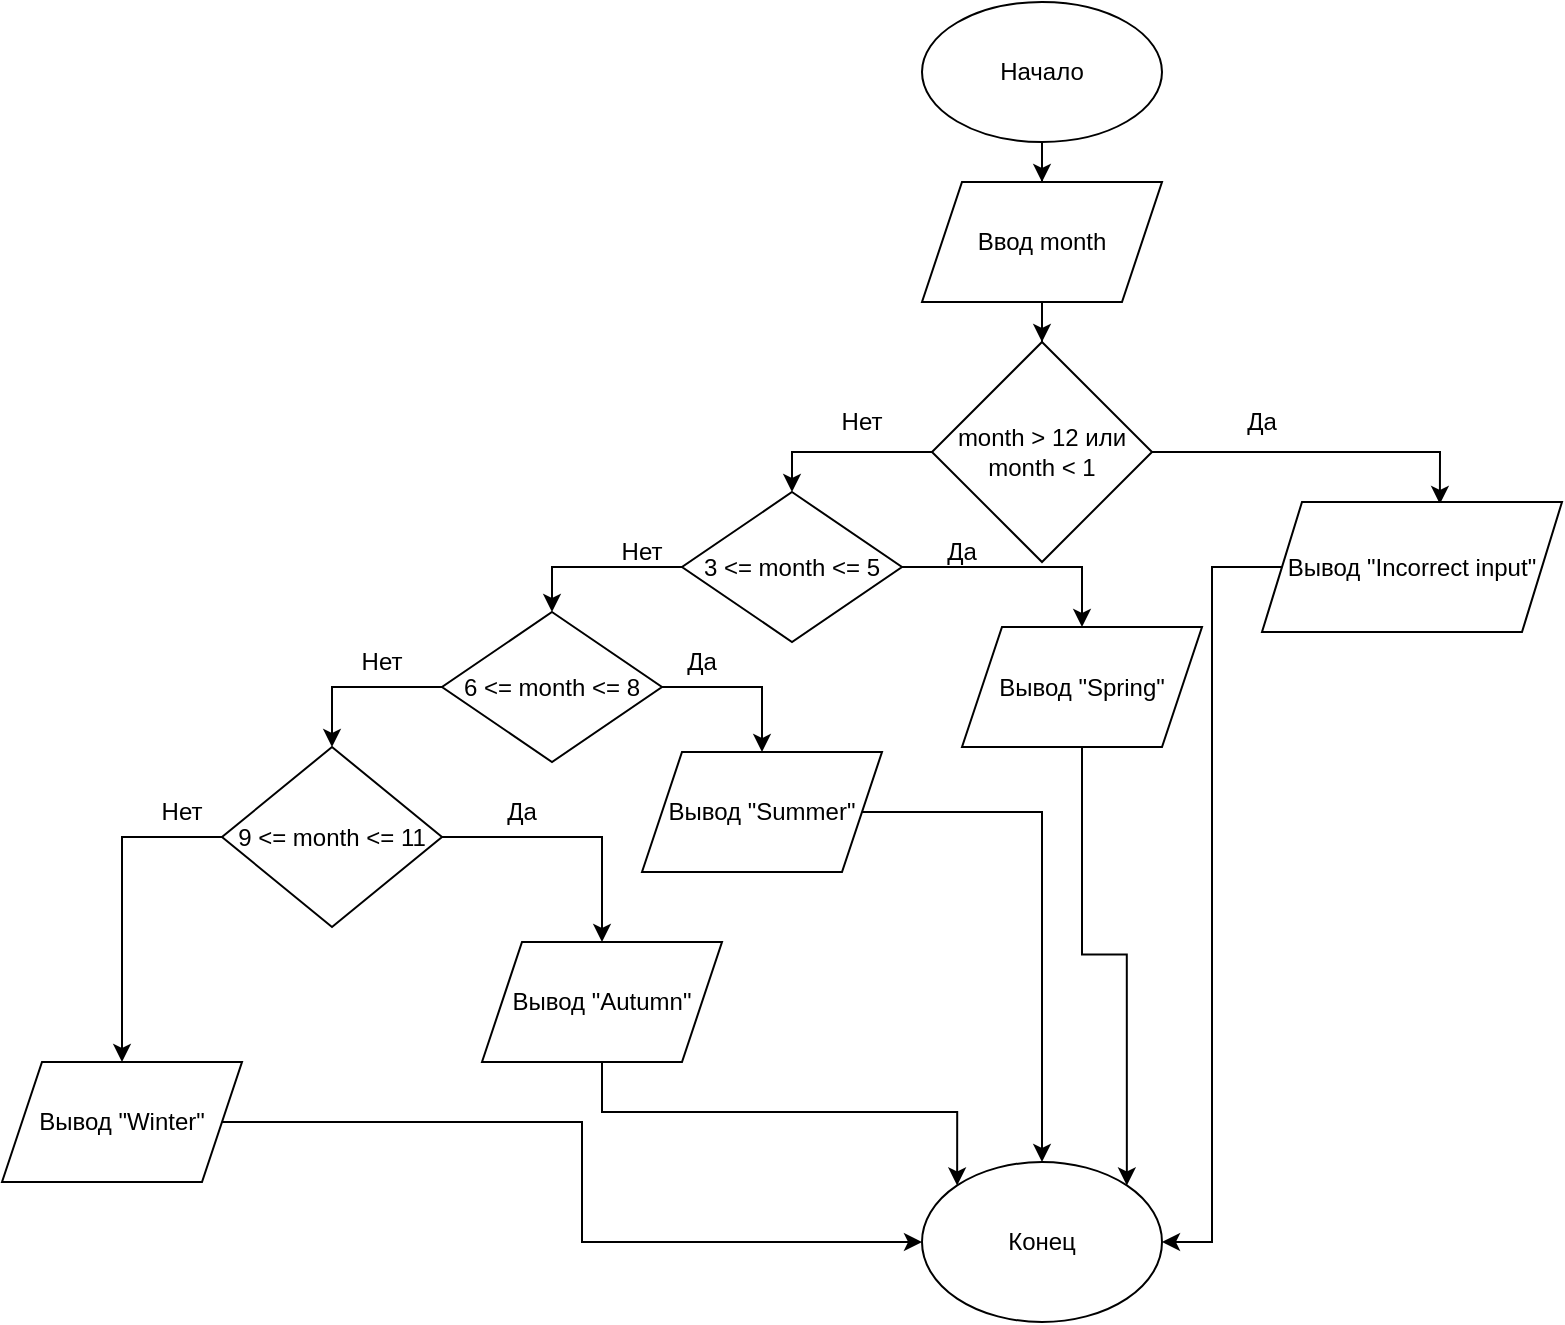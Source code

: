 <mxfile version="15.5.9" type="github"><diagram id="DmFoWZ7R8WTLdv9GuuuJ" name="Page-1"><mxGraphModel dx="942" dy="609" grid="1" gridSize="10" guides="1" tooltips="1" connect="1" arrows="1" fold="1" page="1" pageScale="1" pageWidth="827" pageHeight="1169" math="0" shadow="0"><root><mxCell id="0"/><mxCell id="1" parent="0"/><mxCell id="y_TbAfv83McZ2_gOB61b-3" style="edgeStyle=orthogonalEdgeStyle;rounded=0;orthogonalLoop=1;jettySize=auto;html=1;" edge="1" parent="1" source="y_TbAfv83McZ2_gOB61b-1" target="y_TbAfv83McZ2_gOB61b-2"><mxGeometry relative="1" as="geometry"/></mxCell><mxCell id="y_TbAfv83McZ2_gOB61b-1" value="Начало" style="ellipse;whiteSpace=wrap;html=1;" vertex="1" parent="1"><mxGeometry x="460" y="140" width="120" height="70" as="geometry"/></mxCell><mxCell id="y_TbAfv83McZ2_gOB61b-8" value="" style="edgeStyle=orthogonalEdgeStyle;rounded=0;orthogonalLoop=1;jettySize=auto;html=1;" edge="1" parent="1" source="y_TbAfv83McZ2_gOB61b-2" target="y_TbAfv83McZ2_gOB61b-7"><mxGeometry relative="1" as="geometry"/></mxCell><mxCell id="y_TbAfv83McZ2_gOB61b-2" value="Ввод month" style="shape=parallelogram;perimeter=parallelogramPerimeter;whiteSpace=wrap;html=1;fixedSize=1;" vertex="1" parent="1"><mxGeometry x="460" y="230" width="120" height="60" as="geometry"/></mxCell><mxCell id="y_TbAfv83McZ2_gOB61b-26" style="edgeStyle=orthogonalEdgeStyle;rounded=0;orthogonalLoop=1;jettySize=auto;html=1;exitX=1;exitY=0.5;exitDx=0;exitDy=0;entryX=0.5;entryY=0;entryDx=0;entryDy=0;" edge="1" parent="1" source="y_TbAfv83McZ2_gOB61b-4" target="y_TbAfv83McZ2_gOB61b-25"><mxGeometry relative="1" as="geometry"/></mxCell><mxCell id="y_TbAfv83McZ2_gOB61b-33" style="edgeStyle=orthogonalEdgeStyle;rounded=0;orthogonalLoop=1;jettySize=auto;html=1;exitX=0;exitY=0.5;exitDx=0;exitDy=0;entryX=0.5;entryY=0;entryDx=0;entryDy=0;" edge="1" parent="1" source="y_TbAfv83McZ2_gOB61b-4" target="y_TbAfv83McZ2_gOB61b-5"><mxGeometry relative="1" as="geometry"/></mxCell><mxCell id="y_TbAfv83McZ2_gOB61b-4" value="6 &amp;lt;= month &amp;lt;= 8" style="rhombus;whiteSpace=wrap;html=1;" vertex="1" parent="1"><mxGeometry x="220" y="445" width="110" height="75" as="geometry"/></mxCell><mxCell id="y_TbAfv83McZ2_gOB61b-30" style="edgeStyle=orthogonalEdgeStyle;rounded=0;orthogonalLoop=1;jettySize=auto;html=1;exitX=1;exitY=0.5;exitDx=0;exitDy=0;entryX=0.5;entryY=0;entryDx=0;entryDy=0;" edge="1" parent="1" source="y_TbAfv83McZ2_gOB61b-5" target="y_TbAfv83McZ2_gOB61b-28"><mxGeometry relative="1" as="geometry"/></mxCell><mxCell id="y_TbAfv83McZ2_gOB61b-32" style="edgeStyle=orthogonalEdgeStyle;rounded=0;orthogonalLoop=1;jettySize=auto;html=1;exitX=0;exitY=0.5;exitDx=0;exitDy=0;entryX=0.5;entryY=0;entryDx=0;entryDy=0;" edge="1" parent="1" source="y_TbAfv83McZ2_gOB61b-5" target="y_TbAfv83McZ2_gOB61b-29"><mxGeometry relative="1" as="geometry"/></mxCell><mxCell id="y_TbAfv83McZ2_gOB61b-5" value="9 &amp;lt;= month &amp;lt;= 11" style="rhombus;whiteSpace=wrap;html=1;" vertex="1" parent="1"><mxGeometry x="110" y="512.5" width="110" height="90" as="geometry"/></mxCell><mxCell id="y_TbAfv83McZ2_gOB61b-18" style="edgeStyle=orthogonalEdgeStyle;rounded=0;orthogonalLoop=1;jettySize=auto;html=1;exitX=1;exitY=0.5;exitDx=0;exitDy=0;entryX=0.5;entryY=0;entryDx=0;entryDy=0;" edge="1" parent="1" source="y_TbAfv83McZ2_gOB61b-6" target="y_TbAfv83McZ2_gOB61b-17"><mxGeometry relative="1" as="geometry"/></mxCell><mxCell id="y_TbAfv83McZ2_gOB61b-27" style="edgeStyle=orthogonalEdgeStyle;rounded=0;orthogonalLoop=1;jettySize=auto;html=1;entryX=0.5;entryY=0;entryDx=0;entryDy=0;" edge="1" parent="1" source="y_TbAfv83McZ2_gOB61b-6" target="y_TbAfv83McZ2_gOB61b-4"><mxGeometry relative="1" as="geometry"/></mxCell><mxCell id="y_TbAfv83McZ2_gOB61b-6" value="3 &amp;lt;= month &amp;lt;= 5" style="rhombus;whiteSpace=wrap;html=1;" vertex="1" parent="1"><mxGeometry x="340" y="385" width="110" height="75" as="geometry"/></mxCell><mxCell id="y_TbAfv83McZ2_gOB61b-14" style="edgeStyle=orthogonalEdgeStyle;rounded=0;orthogonalLoop=1;jettySize=auto;html=1;exitX=0;exitY=0.5;exitDx=0;exitDy=0;entryX=0.5;entryY=0;entryDx=0;entryDy=0;" edge="1" parent="1" source="y_TbAfv83McZ2_gOB61b-7" target="y_TbAfv83McZ2_gOB61b-6"><mxGeometry relative="1" as="geometry"/></mxCell><mxCell id="y_TbAfv83McZ2_gOB61b-16" style="edgeStyle=orthogonalEdgeStyle;rounded=0;orthogonalLoop=1;jettySize=auto;html=1;entryX=0.593;entryY=0.015;entryDx=0;entryDy=0;entryPerimeter=0;" edge="1" parent="1" source="y_TbAfv83McZ2_gOB61b-7" target="y_TbAfv83McZ2_gOB61b-9"><mxGeometry relative="1" as="geometry"/></mxCell><mxCell id="y_TbAfv83McZ2_gOB61b-7" value="month &amp;gt; 12 или month &amp;lt; 1" style="rhombus;whiteSpace=wrap;html=1;" vertex="1" parent="1"><mxGeometry x="465" y="310" width="110" height="110" as="geometry"/></mxCell><mxCell id="y_TbAfv83McZ2_gOB61b-44" style="edgeStyle=orthogonalEdgeStyle;rounded=0;orthogonalLoop=1;jettySize=auto;html=1;entryX=1;entryY=0.5;entryDx=0;entryDy=0;" edge="1" parent="1" source="y_TbAfv83McZ2_gOB61b-9" target="y_TbAfv83McZ2_gOB61b-37"><mxGeometry relative="1" as="geometry"/></mxCell><mxCell id="y_TbAfv83McZ2_gOB61b-9" value="Вывод &quot;Incorrect input&quot;" style="shape=parallelogram;perimeter=parallelogramPerimeter;whiteSpace=wrap;html=1;fixedSize=1;" vertex="1" parent="1"><mxGeometry x="630" y="390" width="150" height="65" as="geometry"/></mxCell><mxCell id="y_TbAfv83McZ2_gOB61b-11" value="Да" style="text;html=1;strokeColor=none;fillColor=none;align=center;verticalAlign=middle;whiteSpace=wrap;rounded=0;" vertex="1" parent="1"><mxGeometry x="600" y="335" width="60" height="30" as="geometry"/></mxCell><mxCell id="y_TbAfv83McZ2_gOB61b-13" value="Нет" style="text;html=1;strokeColor=none;fillColor=none;align=center;verticalAlign=middle;whiteSpace=wrap;rounded=0;" vertex="1" parent="1"><mxGeometry x="400" y="335" width="60" height="30" as="geometry"/></mxCell><mxCell id="y_TbAfv83McZ2_gOB61b-43" style="edgeStyle=orthogonalEdgeStyle;rounded=0;orthogonalLoop=1;jettySize=auto;html=1;entryX=1;entryY=0;entryDx=0;entryDy=0;" edge="1" parent="1" source="y_TbAfv83McZ2_gOB61b-17" target="y_TbAfv83McZ2_gOB61b-37"><mxGeometry relative="1" as="geometry"/></mxCell><mxCell id="y_TbAfv83McZ2_gOB61b-17" value="Вывод &quot;Spring&quot;" style="shape=parallelogram;perimeter=parallelogramPerimeter;whiteSpace=wrap;html=1;fixedSize=1;" vertex="1" parent="1"><mxGeometry x="480" y="452.5" width="120" height="60" as="geometry"/></mxCell><mxCell id="y_TbAfv83McZ2_gOB61b-20" value="Да" style="text;html=1;strokeColor=none;fillColor=none;align=center;verticalAlign=middle;whiteSpace=wrap;rounded=0;" vertex="1" parent="1"><mxGeometry x="450" y="400" width="60" height="30" as="geometry"/></mxCell><mxCell id="y_TbAfv83McZ2_gOB61b-22" value="Нет" style="text;html=1;strokeColor=none;fillColor=none;align=center;verticalAlign=middle;whiteSpace=wrap;rounded=0;" vertex="1" parent="1"><mxGeometry x="290" y="400" width="60" height="30" as="geometry"/></mxCell><mxCell id="y_TbAfv83McZ2_gOB61b-24" value="Нет" style="text;html=1;strokeColor=none;fillColor=none;align=center;verticalAlign=middle;whiteSpace=wrap;rounded=0;" vertex="1" parent="1"><mxGeometry x="160" y="455" width="60" height="30" as="geometry"/></mxCell><mxCell id="y_TbAfv83McZ2_gOB61b-42" style="edgeStyle=orthogonalEdgeStyle;rounded=0;orthogonalLoop=1;jettySize=auto;html=1;entryX=0.5;entryY=0;entryDx=0;entryDy=0;" edge="1" parent="1" source="y_TbAfv83McZ2_gOB61b-25" target="y_TbAfv83McZ2_gOB61b-37"><mxGeometry relative="1" as="geometry"/></mxCell><mxCell id="y_TbAfv83McZ2_gOB61b-25" value="Вывод &quot;Summer&quot;" style="shape=parallelogram;perimeter=parallelogramPerimeter;whiteSpace=wrap;html=1;fixedSize=1;" vertex="1" parent="1"><mxGeometry x="320" y="515" width="120" height="60" as="geometry"/></mxCell><mxCell id="y_TbAfv83McZ2_gOB61b-41" style="edgeStyle=orthogonalEdgeStyle;rounded=0;orthogonalLoop=1;jettySize=auto;html=1;exitX=0.5;exitY=1;exitDx=0;exitDy=0;entryX=0;entryY=0;entryDx=0;entryDy=0;" edge="1" parent="1" source="y_TbAfv83McZ2_gOB61b-28" target="y_TbAfv83McZ2_gOB61b-37"><mxGeometry relative="1" as="geometry"/></mxCell><mxCell id="y_TbAfv83McZ2_gOB61b-28" value="Вывод &quot;Autumn&quot;" style="shape=parallelogram;perimeter=parallelogramPerimeter;whiteSpace=wrap;html=1;fixedSize=1;" vertex="1" parent="1"><mxGeometry x="240" y="610" width="120" height="60" as="geometry"/></mxCell><mxCell id="y_TbAfv83McZ2_gOB61b-40" style="edgeStyle=orthogonalEdgeStyle;rounded=0;orthogonalLoop=1;jettySize=auto;html=1;entryX=0;entryY=0.5;entryDx=0;entryDy=0;" edge="1" parent="1" source="y_TbAfv83McZ2_gOB61b-29" target="y_TbAfv83McZ2_gOB61b-37"><mxGeometry relative="1" as="geometry"/></mxCell><mxCell id="y_TbAfv83McZ2_gOB61b-29" value="&lt;span&gt;Вывод &quot;Winter&quot;&lt;/span&gt;" style="shape=parallelogram;perimeter=parallelogramPerimeter;whiteSpace=wrap;html=1;fixedSize=1;" vertex="1" parent="1"><mxGeometry y="670" width="120" height="60" as="geometry"/></mxCell><mxCell id="y_TbAfv83McZ2_gOB61b-34" value="Да" style="text;html=1;strokeColor=none;fillColor=none;align=center;verticalAlign=middle;whiteSpace=wrap;rounded=0;" vertex="1" parent="1"><mxGeometry x="320" y="455" width="60" height="30" as="geometry"/></mxCell><mxCell id="y_TbAfv83McZ2_gOB61b-35" value="Нет" style="text;html=1;strokeColor=none;fillColor=none;align=center;verticalAlign=middle;whiteSpace=wrap;rounded=0;" vertex="1" parent="1"><mxGeometry x="60" y="530" width="60" height="30" as="geometry"/></mxCell><mxCell id="y_TbAfv83McZ2_gOB61b-36" value="Да" style="text;html=1;strokeColor=none;fillColor=none;align=center;verticalAlign=middle;whiteSpace=wrap;rounded=0;" vertex="1" parent="1"><mxGeometry x="230" y="530" width="60" height="30" as="geometry"/></mxCell><mxCell id="y_TbAfv83McZ2_gOB61b-37" value="Конец" style="ellipse;whiteSpace=wrap;html=1;" vertex="1" parent="1"><mxGeometry x="460" y="720" width="120" height="80" as="geometry"/></mxCell></root></mxGraphModel></diagram></mxfile>